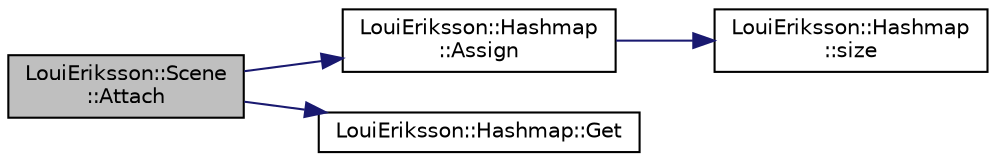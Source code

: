 digraph "LouiEriksson::Scene::Attach"
{
 // LATEX_PDF_SIZE
  edge [fontname="Helvetica",fontsize="10",labelfontname="Helvetica",labelfontsize="10"];
  node [fontname="Helvetica",fontsize="10",shape=record];
  rankdir="LR";
  Node1 [label="LouiEriksson::Scene\l::Attach",height=0.2,width=0.4,color="black", fillcolor="grey75", style="filled", fontcolor="black",tooltip="Attach an instance of a type to the Scene."];
  Node1 -> Node2 [color="midnightblue",fontsize="10",style="solid"];
  Node2 [label="LouiEriksson::Hashmap\l::Assign",height=0.2,width=0.4,color="black", fillcolor="white", style="filled",URL="$class_loui_eriksson_1_1_hashmap.html#a5e4fdb966120278c87601959c51124af",tooltip="Inserts or replaces an entry within the hashmap with the given key."];
  Node2 -> Node3 [color="midnightblue",fontsize="10",style="solid"];
  Node3 [label="LouiEriksson::Hashmap\l::size",height=0.2,width=0.4,color="black", fillcolor="white", style="filled",URL="$class_loui_eriksson_1_1_hashmap.html#a5b2194c11d6c810e346487e5467ea534",tooltip="Returns the number of items stored within the hashmap."];
  Node1 -> Node4 [color="midnightblue",fontsize="10",style="solid"];
  Node4 [label="LouiEriksson::Hashmap::Get",height=0.2,width=0.4,color="black", fillcolor="white", style="filled",URL="$class_loui_eriksson_1_1_hashmap.html#a32eb3fbdd72971a138b979d3c2b72919",tooltip="Retrieves a reference to the entry within the hashmap with the given key, if one exists."];
}
